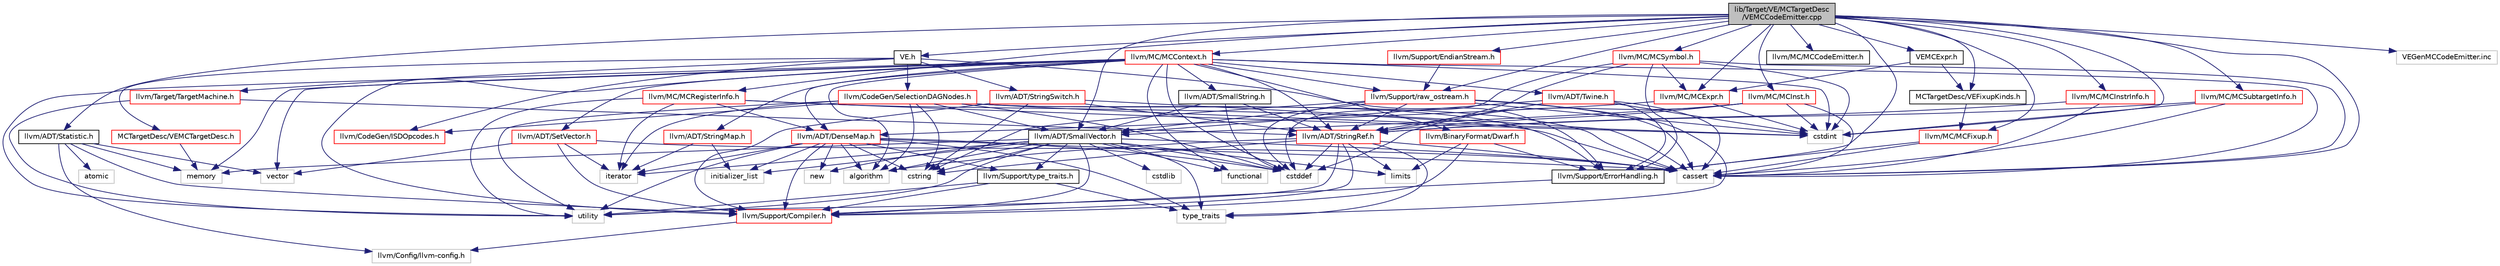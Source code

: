 digraph "lib/Target/VE/MCTargetDesc/VEMCCodeEmitter.cpp"
{
 // LATEX_PDF_SIZE
  bgcolor="transparent";
  edge [fontname="Helvetica",fontsize="10",labelfontname="Helvetica",labelfontsize="10"];
  node [fontname="Helvetica",fontsize="10",shape=record];
  Node1 [label="lib/Target/VE/MCTargetDesc\l/VEMCCodeEmitter.cpp",height=0.2,width=0.4,color="black", fillcolor="grey75", style="filled", fontcolor="black",tooltip=" "];
  Node1 -> Node2 [color="midnightblue",fontsize="10",style="solid",fontname="Helvetica"];
  Node2 [label="MCTargetDesc/VEFixupKinds.h",height=0.2,width=0.4,color="black",URL="$VEFixupKinds_8h.html",tooltip=" "];
  Node2 -> Node3 [color="midnightblue",fontsize="10",style="solid",fontname="Helvetica"];
  Node3 [label="llvm/MC/MCFixup.h",height=0.2,width=0.4,color="red",URL="$MCFixup_8h.html",tooltip=" "];
  Node3 -> Node9 [color="midnightblue",fontsize="10",style="solid",fontname="Helvetica"];
  Node9 [label="llvm/Support/ErrorHandling.h",height=0.2,width=0.4,color="black",URL="$Support_2ErrorHandling_8h.html",tooltip=" "];
  Node9 -> Node10 [color="midnightblue",fontsize="10",style="solid",fontname="Helvetica"];
  Node10 [label="llvm/Support/Compiler.h",height=0.2,width=0.4,color="red",URL="$Compiler_8h.html",tooltip=" "];
  Node10 -> Node11 [color="midnightblue",fontsize="10",style="solid",fontname="Helvetica"];
  Node11 [label="llvm/Config/llvm-config.h",height=0.2,width=0.4,color="grey75",tooltip=" "];
  Node3 -> Node14 [color="midnightblue",fontsize="10",style="solid",fontname="Helvetica"];
  Node14 [label="cassert",height=0.2,width=0.4,color="grey75",tooltip=" "];
  Node1 -> Node16 [color="midnightblue",fontsize="10",style="solid",fontname="Helvetica"];
  Node16 [label="VE.h",height=0.2,width=0.4,color="black",URL="$VE_8h.html",tooltip=" "];
  Node16 -> Node17 [color="midnightblue",fontsize="10",style="solid",fontname="Helvetica"];
  Node17 [label="MCTargetDesc/VEMCTargetDesc.h",height=0.2,width=0.4,color="red",URL="$VEMCTargetDesc_8h.html",tooltip=" "];
  Node17 -> Node18 [color="midnightblue",fontsize="10",style="solid",fontname="Helvetica"];
  Node18 [label="memory",height=0.2,width=0.4,color="grey75",tooltip=" "];
  Node16 -> Node22 [color="midnightblue",fontsize="10",style="solid",fontname="Helvetica"];
  Node22 [label="llvm/ADT/StringSwitch.h",height=0.2,width=0.4,color="red",URL="$StringSwitch_8h.html",tooltip=" "];
  Node22 -> Node23 [color="midnightblue",fontsize="10",style="solid",fontname="Helvetica"];
  Node23 [label="llvm/ADT/StringRef.h",height=0.2,width=0.4,color="red",URL="$StringRef_8h.html",tooltip=" "];
  Node23 -> Node10 [color="midnightblue",fontsize="10",style="solid",fontname="Helvetica"];
  Node23 -> Node34 [color="midnightblue",fontsize="10",style="solid",fontname="Helvetica"];
  Node34 [label="algorithm",height=0.2,width=0.4,color="grey75",tooltip=" "];
  Node23 -> Node14 [color="midnightblue",fontsize="10",style="solid",fontname="Helvetica"];
  Node23 -> Node25 [color="midnightblue",fontsize="10",style="solid",fontname="Helvetica"];
  Node25 [label="cstddef",height=0.2,width=0.4,color="grey75",tooltip=" "];
  Node23 -> Node35 [color="midnightblue",fontsize="10",style="solid",fontname="Helvetica"];
  Node35 [label="cstring",height=0.2,width=0.4,color="grey75",tooltip=" "];
  Node23 -> Node36 [color="midnightblue",fontsize="10",style="solid",fontname="Helvetica"];
  Node36 [label="limits",height=0.2,width=0.4,color="grey75",tooltip=" "];
  Node23 -> Node28 [color="midnightblue",fontsize="10",style="solid",fontname="Helvetica"];
  Node28 [label="type_traits",height=0.2,width=0.4,color="grey75",tooltip=" "];
  Node23 -> Node29 [color="midnightblue",fontsize="10",style="solid",fontname="Helvetica"];
  Node29 [label="utility",height=0.2,width=0.4,color="grey75",tooltip=" "];
  Node22 -> Node10 [color="midnightblue",fontsize="10",style="solid",fontname="Helvetica"];
  Node22 -> Node14 [color="midnightblue",fontsize="10",style="solid",fontname="Helvetica"];
  Node22 -> Node35 [color="midnightblue",fontsize="10",style="solid",fontname="Helvetica"];
  Node16 -> Node39 [color="midnightblue",fontsize="10",style="solid",fontname="Helvetica"];
  Node39 [label="llvm/CodeGen/ISDOpcodes.h",height=0.2,width=0.4,color="red",URL="$ISDOpcodes_8h.html",tooltip=" "];
  Node16 -> Node67 [color="midnightblue",fontsize="10",style="solid",fontname="Helvetica"];
  Node67 [label="llvm/CodeGen/SelectionDAGNodes.h",height=0.2,width=0.4,color="red",URL="$SelectionDAGNodes_8h.html",tooltip=" "];
  Node67 -> Node53 [color="midnightblue",fontsize="10",style="solid",fontname="Helvetica"];
  Node53 [label="llvm/ADT/SmallVector.h",height=0.2,width=0.4,color="black",URL="$SmallVector_8h.html",tooltip=" "];
  Node53 -> Node10 [color="midnightblue",fontsize="10",style="solid",fontname="Helvetica"];
  Node53 -> Node52 [color="midnightblue",fontsize="10",style="solid",fontname="Helvetica"];
  Node52 [label="llvm/Support/type_traits.h",height=0.2,width=0.4,color="black",URL="$type__traits_8h.html",tooltip=" "];
  Node52 -> Node10 [color="midnightblue",fontsize="10",style="solid",fontname="Helvetica"];
  Node52 -> Node28 [color="midnightblue",fontsize="10",style="solid",fontname="Helvetica"];
  Node52 -> Node29 [color="midnightblue",fontsize="10",style="solid",fontname="Helvetica"];
  Node53 -> Node34 [color="midnightblue",fontsize="10",style="solid",fontname="Helvetica"];
  Node53 -> Node14 [color="midnightblue",fontsize="10",style="solid",fontname="Helvetica"];
  Node53 -> Node25 [color="midnightblue",fontsize="10",style="solid",fontname="Helvetica"];
  Node53 -> Node54 [color="midnightblue",fontsize="10",style="solid",fontname="Helvetica"];
  Node54 [label="cstdlib",height=0.2,width=0.4,color="grey75",tooltip=" "];
  Node53 -> Node35 [color="midnightblue",fontsize="10",style="solid",fontname="Helvetica"];
  Node53 -> Node55 [color="midnightblue",fontsize="10",style="solid",fontname="Helvetica"];
  Node55 [label="functional",height=0.2,width=0.4,color="grey75",tooltip=" "];
  Node53 -> Node56 [color="midnightblue",fontsize="10",style="solid",fontname="Helvetica"];
  Node56 [label="initializer_list",height=0.2,width=0.4,color="grey75",tooltip=" "];
  Node53 -> Node43 [color="midnightblue",fontsize="10",style="solid",fontname="Helvetica"];
  Node43 [label="iterator",height=0.2,width=0.4,color="grey75",tooltip=" "];
  Node53 -> Node36 [color="midnightblue",fontsize="10",style="solid",fontname="Helvetica"];
  Node53 -> Node18 [color="midnightblue",fontsize="10",style="solid",fontname="Helvetica"];
  Node53 -> Node57 [color="midnightblue",fontsize="10",style="solid",fontname="Helvetica"];
  Node57 [label="new",height=0.2,width=0.4,color="grey75",tooltip=" "];
  Node53 -> Node28 [color="midnightblue",fontsize="10",style="solid",fontname="Helvetica"];
  Node53 -> Node29 [color="midnightblue",fontsize="10",style="solid",fontname="Helvetica"];
  Node67 -> Node39 [color="midnightblue",fontsize="10",style="solid",fontname="Helvetica"];
  Node67 -> Node9 [color="midnightblue",fontsize="10",style="solid",fontname="Helvetica"];
  Node67 -> Node34 [color="midnightblue",fontsize="10",style="solid",fontname="Helvetica"];
  Node67 -> Node14 [color="midnightblue",fontsize="10",style="solid",fontname="Helvetica"];
  Node67 -> Node25 [color="midnightblue",fontsize="10",style="solid",fontname="Helvetica"];
  Node67 -> Node26 [color="midnightblue",fontsize="10",style="solid",fontname="Helvetica"];
  Node26 [label="cstdint",height=0.2,width=0.4,color="grey75",tooltip=" "];
  Node67 -> Node35 [color="midnightblue",fontsize="10",style="solid",fontname="Helvetica"];
  Node67 -> Node43 [color="midnightblue",fontsize="10",style="solid",fontname="Helvetica"];
  Node67 -> Node29 [color="midnightblue",fontsize="10",style="solid",fontname="Helvetica"];
  Node16 -> Node9 [color="midnightblue",fontsize="10",style="solid",fontname="Helvetica"];
  Node16 -> Node157 [color="midnightblue",fontsize="10",style="solid",fontname="Helvetica"];
  Node157 [label="llvm/Target/TargetMachine.h",height=0.2,width=0.4,color="red",URL="$Target_2TargetMachine_8h.html",tooltip=" "];
  Node157 -> Node23 [color="midnightblue",fontsize="10",style="solid",fontname="Helvetica"];
  Node157 -> Node29 [color="midnightblue",fontsize="10",style="solid",fontname="Helvetica"];
  Node1 -> Node191 [color="midnightblue",fontsize="10",style="solid",fontname="Helvetica"];
  Node191 [label="VEMCExpr.h",height=0.2,width=0.4,color="black",URL="$VEMCExpr_8h.html",tooltip=" "];
  Node191 -> Node2 [color="midnightblue",fontsize="10",style="solid",fontname="Helvetica"];
  Node191 -> Node192 [color="midnightblue",fontsize="10",style="solid",fontname="Helvetica"];
  Node192 [label="llvm/MC/MCExpr.h",height=0.2,width=0.4,color="red",URL="$MCExpr_8h.html",tooltip=" "];
  Node192 -> Node94 [color="midnightblue",fontsize="10",style="solid",fontname="Helvetica"];
  Node94 [label="llvm/ADT/DenseMap.h",height=0.2,width=0.4,color="red",URL="$DenseMap_8h.html",tooltip=" "];
  Node94 -> Node10 [color="midnightblue",fontsize="10",style="solid",fontname="Helvetica"];
  Node94 -> Node52 [color="midnightblue",fontsize="10",style="solid",fontname="Helvetica"];
  Node94 -> Node34 [color="midnightblue",fontsize="10",style="solid",fontname="Helvetica"];
  Node94 -> Node14 [color="midnightblue",fontsize="10",style="solid",fontname="Helvetica"];
  Node94 -> Node25 [color="midnightblue",fontsize="10",style="solid",fontname="Helvetica"];
  Node94 -> Node35 [color="midnightblue",fontsize="10",style="solid",fontname="Helvetica"];
  Node94 -> Node56 [color="midnightblue",fontsize="10",style="solid",fontname="Helvetica"];
  Node94 -> Node43 [color="midnightblue",fontsize="10",style="solid",fontname="Helvetica"];
  Node94 -> Node57 [color="midnightblue",fontsize="10",style="solid",fontname="Helvetica"];
  Node94 -> Node28 [color="midnightblue",fontsize="10",style="solid",fontname="Helvetica"];
  Node94 -> Node29 [color="midnightblue",fontsize="10",style="solid",fontname="Helvetica"];
  Node192 -> Node26 [color="midnightblue",fontsize="10",style="solid",fontname="Helvetica"];
  Node1 -> Node53 [color="midnightblue",fontsize="10",style="solid",fontname="Helvetica"];
  Node1 -> Node193 [color="midnightblue",fontsize="10",style="solid",fontname="Helvetica"];
  Node193 [label="llvm/ADT/Statistic.h",height=0.2,width=0.4,color="black",URL="$Statistic_8h.html",tooltip=" "];
  Node193 -> Node11 [color="midnightblue",fontsize="10",style="solid",fontname="Helvetica"];
  Node193 -> Node10 [color="midnightblue",fontsize="10",style="solid",fontname="Helvetica"];
  Node193 -> Node184 [color="midnightblue",fontsize="10",style="solid",fontname="Helvetica"];
  Node184 [label="atomic",height=0.2,width=0.4,color="grey75",tooltip=" "];
  Node193 -> Node18 [color="midnightblue",fontsize="10",style="solid",fontname="Helvetica"];
  Node193 -> Node63 [color="midnightblue",fontsize="10",style="solid",fontname="Helvetica"];
  Node63 [label="vector",height=0.2,width=0.4,color="grey75",tooltip=" "];
  Node1 -> Node194 [color="midnightblue",fontsize="10",style="solid",fontname="Helvetica"];
  Node194 [label="llvm/MC/MCCodeEmitter.h",height=0.2,width=0.4,color="black",URL="$MCCodeEmitter_8h.html",tooltip=" "];
  Node1 -> Node195 [color="midnightblue",fontsize="10",style="solid",fontname="Helvetica"];
  Node195 [label="llvm/MC/MCContext.h",height=0.2,width=0.4,color="red",URL="$MCContext_8h.html",tooltip=" "];
  Node195 -> Node94 [color="midnightblue",fontsize="10",style="solid",fontname="Helvetica"];
  Node195 -> Node196 [color="midnightblue",fontsize="10",style="solid",fontname="Helvetica"];
  Node196 [label="llvm/ADT/SetVector.h",height=0.2,width=0.4,color="red",URL="$SetVector_8h.html",tooltip=" "];
  Node196 -> Node10 [color="midnightblue",fontsize="10",style="solid",fontname="Helvetica"];
  Node196 -> Node14 [color="midnightblue",fontsize="10",style="solid",fontname="Helvetica"];
  Node196 -> Node43 [color="midnightblue",fontsize="10",style="solid",fontname="Helvetica"];
  Node196 -> Node63 [color="midnightblue",fontsize="10",style="solid",fontname="Helvetica"];
  Node195 -> Node143 [color="midnightblue",fontsize="10",style="solid",fontname="Helvetica"];
  Node143 [label="llvm/ADT/SmallString.h",height=0.2,width=0.4,color="black",URL="$SmallString_8h.html",tooltip=" "];
  Node143 -> Node53 [color="midnightblue",fontsize="10",style="solid",fontname="Helvetica"];
  Node143 -> Node23 [color="midnightblue",fontsize="10",style="solid",fontname="Helvetica"];
  Node143 -> Node25 [color="midnightblue",fontsize="10",style="solid",fontname="Helvetica"];
  Node195 -> Node91 [color="midnightblue",fontsize="10",style="solid",fontname="Helvetica"];
  Node91 [label="llvm/ADT/StringMap.h",height=0.2,width=0.4,color="red",URL="$ADT_2StringMap_8h.html",tooltip=" "];
  Node91 -> Node56 [color="midnightblue",fontsize="10",style="solid",fontname="Helvetica"];
  Node91 -> Node43 [color="midnightblue",fontsize="10",style="solid",fontname="Helvetica"];
  Node195 -> Node23 [color="midnightblue",fontsize="10",style="solid",fontname="Helvetica"];
  Node195 -> Node136 [color="midnightblue",fontsize="10",style="solid",fontname="Helvetica"];
  Node136 [label="llvm/ADT/Twine.h",height=0.2,width=0.4,color="red",URL="$Twine_8h.html",tooltip=" "];
  Node136 -> Node53 [color="midnightblue",fontsize="10",style="solid",fontname="Helvetica"];
  Node136 -> Node23 [color="midnightblue",fontsize="10",style="solid",fontname="Helvetica"];
  Node136 -> Node9 [color="midnightblue",fontsize="10",style="solid",fontname="Helvetica"];
  Node136 -> Node14 [color="midnightblue",fontsize="10",style="solid",fontname="Helvetica"];
  Node136 -> Node26 [color="midnightblue",fontsize="10",style="solid",fontname="Helvetica"];
  Node195 -> Node197 [color="midnightblue",fontsize="10",style="solid",fontname="Helvetica"];
  Node197 [label="llvm/BinaryFormat/Dwarf.h",height=0.2,width=0.4,color="red",URL="$Dwarf_8h.html",tooltip=" "];
  Node197 -> Node10 [color="midnightblue",fontsize="10",style="solid",fontname="Helvetica"];
  Node197 -> Node9 [color="midnightblue",fontsize="10",style="solid",fontname="Helvetica"];
  Node197 -> Node36 [color="midnightblue",fontsize="10",style="solid",fontname="Helvetica"];
  Node195 -> Node10 [color="midnightblue",fontsize="10",style="solid",fontname="Helvetica"];
  Node195 -> Node64 [color="midnightblue",fontsize="10",style="solid",fontname="Helvetica"];
  Node64 [label="llvm/Support/raw_ostream.h",height=0.2,width=0.4,color="red",URL="$raw__ostream_8h.html",tooltip=" "];
  Node64 -> Node53 [color="midnightblue",fontsize="10",style="solid",fontname="Helvetica"];
  Node64 -> Node23 [color="midnightblue",fontsize="10",style="solid",fontname="Helvetica"];
  Node64 -> Node14 [color="midnightblue",fontsize="10",style="solid",fontname="Helvetica"];
  Node64 -> Node25 [color="midnightblue",fontsize="10",style="solid",fontname="Helvetica"];
  Node64 -> Node26 [color="midnightblue",fontsize="10",style="solid",fontname="Helvetica"];
  Node64 -> Node35 [color="midnightblue",fontsize="10",style="solid",fontname="Helvetica"];
  Node64 -> Node28 [color="midnightblue",fontsize="10",style="solid",fontname="Helvetica"];
  Node195 -> Node34 [color="midnightblue",fontsize="10",style="solid",fontname="Helvetica"];
  Node195 -> Node14 [color="midnightblue",fontsize="10",style="solid",fontname="Helvetica"];
  Node195 -> Node25 [color="midnightblue",fontsize="10",style="solid",fontname="Helvetica"];
  Node195 -> Node26 [color="midnightblue",fontsize="10",style="solid",fontname="Helvetica"];
  Node195 -> Node55 [color="midnightblue",fontsize="10",style="solid",fontname="Helvetica"];
  Node195 -> Node18 [color="midnightblue",fontsize="10",style="solid",fontname="Helvetica"];
  Node195 -> Node29 [color="midnightblue",fontsize="10",style="solid",fontname="Helvetica"];
  Node195 -> Node63 [color="midnightblue",fontsize="10",style="solid",fontname="Helvetica"];
  Node1 -> Node192 [color="midnightblue",fontsize="10",style="solid",fontname="Helvetica"];
  Node1 -> Node3 [color="midnightblue",fontsize="10",style="solid",fontname="Helvetica"];
  Node1 -> Node212 [color="midnightblue",fontsize="10",style="solid",fontname="Helvetica"];
  Node212 [label="llvm/MC/MCInst.h",height=0.2,width=0.4,color="red",URL="$MCInst_8h.html",tooltip=" "];
  Node212 -> Node53 [color="midnightblue",fontsize="10",style="solid",fontname="Helvetica"];
  Node212 -> Node23 [color="midnightblue",fontsize="10",style="solid",fontname="Helvetica"];
  Node212 -> Node14 [color="midnightblue",fontsize="10",style="solid",fontname="Helvetica"];
  Node212 -> Node25 [color="midnightblue",fontsize="10",style="solid",fontname="Helvetica"];
  Node212 -> Node26 [color="midnightblue",fontsize="10",style="solid",fontname="Helvetica"];
  Node1 -> Node214 [color="midnightblue",fontsize="10",style="solid",fontname="Helvetica"];
  Node214 [label="llvm/MC/MCInstrInfo.h",height=0.2,width=0.4,color="red",URL="$MCInstrInfo_8h.html",tooltip=" "];
  Node214 -> Node23 [color="midnightblue",fontsize="10",style="solid",fontname="Helvetica"];
  Node214 -> Node14 [color="midnightblue",fontsize="10",style="solid",fontname="Helvetica"];
  Node1 -> Node216 [color="midnightblue",fontsize="10",style="solid",fontname="Helvetica"];
  Node216 [label="llvm/MC/MCRegisterInfo.h",height=0.2,width=0.4,color="red",URL="$MCRegisterInfo_8h.html",tooltip=" "];
  Node216 -> Node94 [color="midnightblue",fontsize="10",style="solid",fontname="Helvetica"];
  Node216 -> Node14 [color="midnightblue",fontsize="10",style="solid",fontname="Helvetica"];
  Node216 -> Node26 [color="midnightblue",fontsize="10",style="solid",fontname="Helvetica"];
  Node216 -> Node43 [color="midnightblue",fontsize="10",style="solid",fontname="Helvetica"];
  Node216 -> Node29 [color="midnightblue",fontsize="10",style="solid",fontname="Helvetica"];
  Node1 -> Node219 [color="midnightblue",fontsize="10",style="solid",fontname="Helvetica"];
  Node219 [label="llvm/MC/MCSubtargetInfo.h",height=0.2,width=0.4,color="red",URL="$MCSubtargetInfo_8h.html",tooltip=" "];
  Node219 -> Node23 [color="midnightblue",fontsize="10",style="solid",fontname="Helvetica"];
  Node219 -> Node14 [color="midnightblue",fontsize="10",style="solid",fontname="Helvetica"];
  Node219 -> Node26 [color="midnightblue",fontsize="10",style="solid",fontname="Helvetica"];
  Node1 -> Node223 [color="midnightblue",fontsize="10",style="solid",fontname="Helvetica"];
  Node223 [label="llvm/MC/MCSymbol.h",height=0.2,width=0.4,color="red",URL="$MCSymbol_8h.html",tooltip=" "];
  Node223 -> Node23 [color="midnightblue",fontsize="10",style="solid",fontname="Helvetica"];
  Node223 -> Node192 [color="midnightblue",fontsize="10",style="solid",fontname="Helvetica"];
  Node223 -> Node9 [color="midnightblue",fontsize="10",style="solid",fontname="Helvetica"];
  Node223 -> Node14 [color="midnightblue",fontsize="10",style="solid",fontname="Helvetica"];
  Node223 -> Node25 [color="midnightblue",fontsize="10",style="solid",fontname="Helvetica"];
  Node223 -> Node26 [color="midnightblue",fontsize="10",style="solid",fontname="Helvetica"];
  Node1 -> Node224 [color="midnightblue",fontsize="10",style="solid",fontname="Helvetica"];
  Node224 [label="llvm/Support/EndianStream.h",height=0.2,width=0.4,color="red",URL="$EndianStream_8h.html",tooltip=" "];
  Node224 -> Node64 [color="midnightblue",fontsize="10",style="solid",fontname="Helvetica"];
  Node1 -> Node9 [color="midnightblue",fontsize="10",style="solid",fontname="Helvetica"];
  Node1 -> Node64 [color="midnightblue",fontsize="10",style="solid",fontname="Helvetica"];
  Node1 -> Node14 [color="midnightblue",fontsize="10",style="solid",fontname="Helvetica"];
  Node1 -> Node26 [color="midnightblue",fontsize="10",style="solid",fontname="Helvetica"];
  Node1 -> Node225 [color="midnightblue",fontsize="10",style="solid",fontname="Helvetica"];
  Node225 [label="VEGenMCCodeEmitter.inc",height=0.2,width=0.4,color="grey75",tooltip=" "];
}
